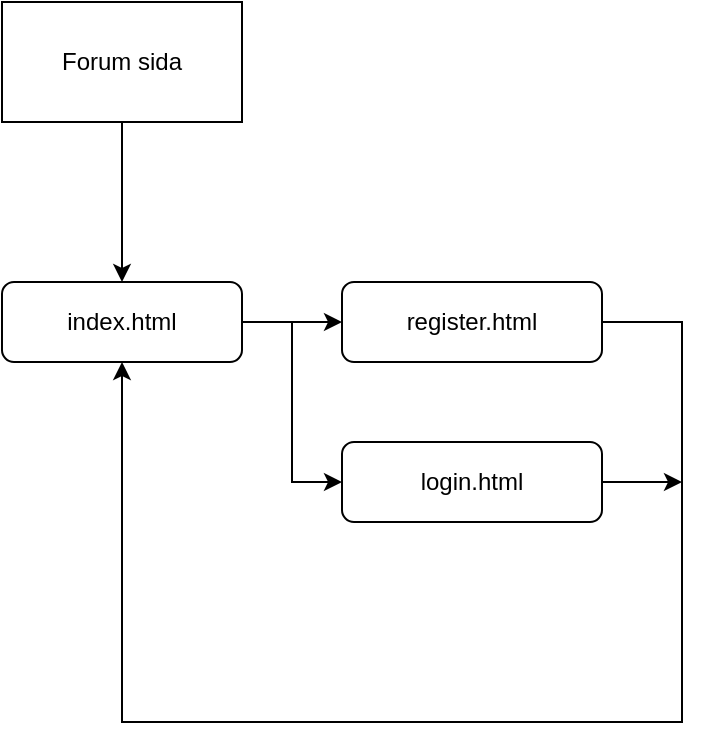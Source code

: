 <mxfile version="21.1.2" type="device">
  <diagram id="C5RBs43oDa-KdzZeNtuy" name="Page-1">
    <mxGraphModel dx="1434" dy="806" grid="1" gridSize="10" guides="1" tooltips="1" connect="1" arrows="1" fold="1" page="1" pageScale="1" pageWidth="827" pageHeight="1169" math="0" shadow="0">
      <root>
        <mxCell id="WIyWlLk6GJQsqaUBKTNV-0" />
        <mxCell id="WIyWlLk6GJQsqaUBKTNV-1" parent="WIyWlLk6GJQsqaUBKTNV-0" />
        <mxCell id="5xbvFpInqmZl458QrSCq-9" style="edgeStyle=orthogonalEdgeStyle;rounded=0;orthogonalLoop=1;jettySize=auto;html=1;entryX=0;entryY=0.5;entryDx=0;entryDy=0;" edge="1" parent="WIyWlLk6GJQsqaUBKTNV-1" source="5xbvFpInqmZl458QrSCq-1" target="5xbvFpInqmZl458QrSCq-8">
          <mxGeometry relative="1" as="geometry" />
        </mxCell>
        <mxCell id="5xbvFpInqmZl458QrSCq-13" style="edgeStyle=orthogonalEdgeStyle;rounded=0;orthogonalLoop=1;jettySize=auto;html=1;entryX=0;entryY=0.5;entryDx=0;entryDy=0;" edge="1" parent="WIyWlLk6GJQsqaUBKTNV-1" source="5xbvFpInqmZl458QrSCq-1" target="5xbvFpInqmZl458QrSCq-2">
          <mxGeometry relative="1" as="geometry" />
        </mxCell>
        <mxCell id="5xbvFpInqmZl458QrSCq-1" value="index.html" style="rounded=1;whiteSpace=wrap;html=1;" vertex="1" parent="WIyWlLk6GJQsqaUBKTNV-1">
          <mxGeometry x="120" y="200" width="120" height="40" as="geometry" />
        </mxCell>
        <mxCell id="5xbvFpInqmZl458QrSCq-11" style="edgeStyle=orthogonalEdgeStyle;rounded=0;orthogonalLoop=1;jettySize=auto;html=1;entryX=0.5;entryY=1;entryDx=0;entryDy=0;" edge="1" parent="WIyWlLk6GJQsqaUBKTNV-1" source="5xbvFpInqmZl458QrSCq-2" target="5xbvFpInqmZl458QrSCq-1">
          <mxGeometry relative="1" as="geometry">
            <mxPoint x="460" y="450" as="targetPoint" />
            <Array as="points">
              <mxPoint x="460" y="220" />
              <mxPoint x="460" y="420" />
              <mxPoint x="180" y="420" />
            </Array>
          </mxGeometry>
        </mxCell>
        <mxCell id="5xbvFpInqmZl458QrSCq-2" value="register.html" style="rounded=1;whiteSpace=wrap;html=1;" vertex="1" parent="WIyWlLk6GJQsqaUBKTNV-1">
          <mxGeometry x="290" y="200" width="130" height="40" as="geometry" />
        </mxCell>
        <mxCell id="5xbvFpInqmZl458QrSCq-4" value="" style="edgeStyle=orthogonalEdgeStyle;rounded=0;orthogonalLoop=1;jettySize=auto;html=1;" edge="1" parent="WIyWlLk6GJQsqaUBKTNV-1" source="5xbvFpInqmZl458QrSCq-3" target="5xbvFpInqmZl458QrSCq-1">
          <mxGeometry relative="1" as="geometry" />
        </mxCell>
        <mxCell id="5xbvFpInqmZl458QrSCq-3" value="Forum sida" style="rounded=0;whiteSpace=wrap;html=1;" vertex="1" parent="WIyWlLk6GJQsqaUBKTNV-1">
          <mxGeometry x="120" y="60" width="120" height="60" as="geometry" />
        </mxCell>
        <mxCell id="5xbvFpInqmZl458QrSCq-12" style="edgeStyle=orthogonalEdgeStyle;rounded=0;orthogonalLoop=1;jettySize=auto;html=1;" edge="1" parent="WIyWlLk6GJQsqaUBKTNV-1" source="5xbvFpInqmZl458QrSCq-8">
          <mxGeometry relative="1" as="geometry">
            <mxPoint x="460" y="300" as="targetPoint" />
          </mxGeometry>
        </mxCell>
        <mxCell id="5xbvFpInqmZl458QrSCq-8" value="login.html" style="rounded=1;whiteSpace=wrap;html=1;" vertex="1" parent="WIyWlLk6GJQsqaUBKTNV-1">
          <mxGeometry x="290" y="280" width="130" height="40" as="geometry" />
        </mxCell>
      </root>
    </mxGraphModel>
  </diagram>
</mxfile>
